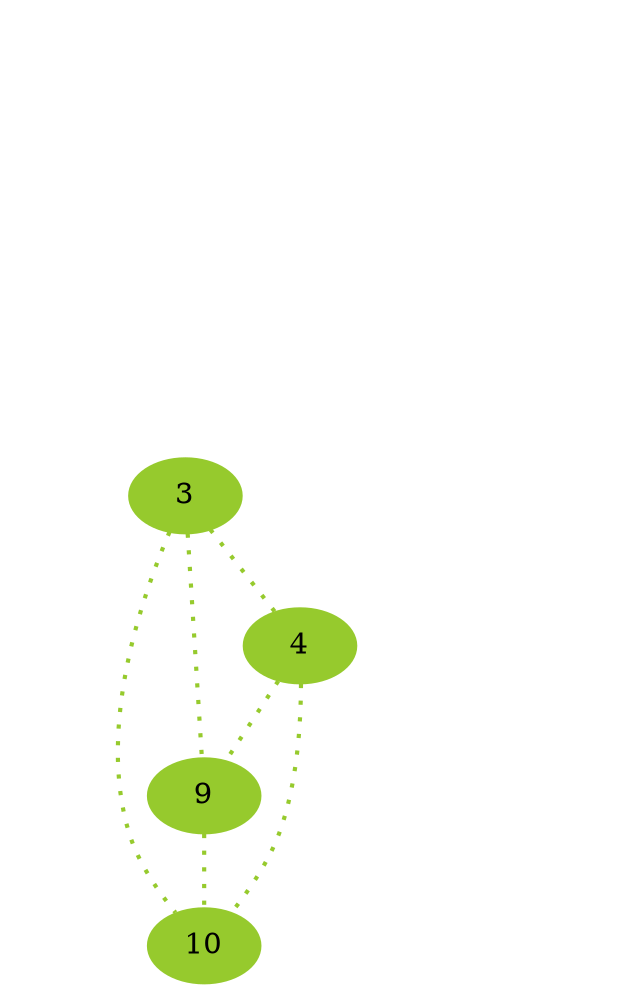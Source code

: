 graph G
{
6--1[color=transparent];
1--2[color=transparent];
1[fontcolor=transparent, color=transparent];
6--m_1 [color=transparent];
m_1--2 [color=transparent];
m_1 [fontcolor=transparent, color=transparent];
6--11[color=transparent];
11--2[color=transparent];
11[fontcolor=transparent, color=transparent];
6--m_2[color=transparent];
m_2--5[color=transparent];
6--8[color=transparent];
6[fontcolor=transparent, color=transparent];
8--5[color=transparent];
2--3[color=transparent];
2--4[color=transparent];
2--5[color=transparent];
2[fontcolor=transparent, color=transparent];
5--4[color=transparent];
m_2 [fontcolor=transparent, color=transparent];
5 [fontcolor=transparent, color=transparent];
8 [color=transparent, fontcolor=transparent];
3--4[style ="dotted, bold", color="#96CA2D"];
3--9[style = "dotted, bold", color="#96CA2D"];
3--10[style = "dotted, bold", color="#96CA2D"];
4--10[style = "dotted, bold", color="#96CA2D"];
4--9[style = "dotted, bold", color="#96CA2D"];
9--10[style = "dotted, bold", color="#96CA2D"];
3 [color="#96CA2D"][style = "filled"];
4 [color= "#96CA2D"][style = "filled"];
9 [color= "#96CA2D"][style = "filled"];
10 [color= "#96CA2D"][style = "filled"];
}